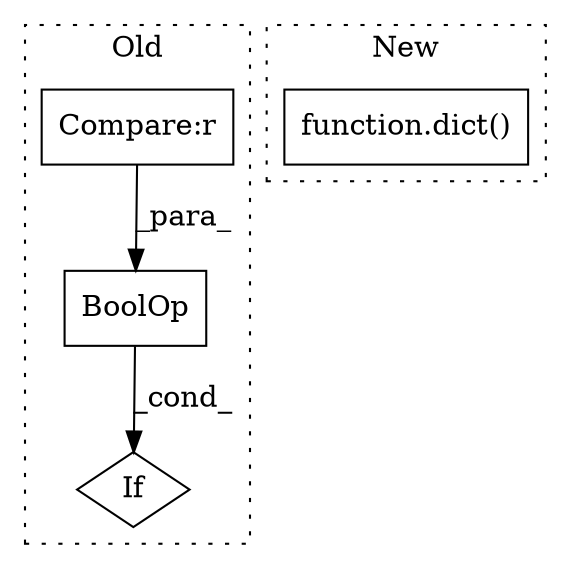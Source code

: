 digraph G {
subgraph cluster0 {
1 [label="BoolOp" a="72" s="4071" l="54" shape="box"];
3 [label="Compare:r" a="40" s="4071" l="26" shape="box"];
4 [label="If" a="96" s="4068" l="3" shape="diamond"];
label = "Old";
style="dotted";
}
subgraph cluster1 {
2 [label="function.dict()" a="75" s="4164,4182" l="5,1" shape="box"];
label = "New";
style="dotted";
}
1 -> 4 [label="_cond_"];
3 -> 1 [label="_para_"];
}
